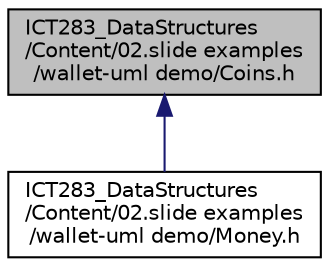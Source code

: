 digraph "ICT283_DataStructures/Content/02.slide examples/wallet-uml demo/Coins.h"
{
  edge [fontname="Helvetica",fontsize="10",labelfontname="Helvetica",labelfontsize="10"];
  node [fontname="Helvetica",fontsize="10",shape=record];
  Node1 [label="ICT283_DataStructures\l/Content/02.slide examples\l/wallet-uml demo/Coins.h",height=0.2,width=0.4,color="black", fillcolor="grey75", style="filled", fontcolor="black"];
  Node1 -> Node2 [dir="back",color="midnightblue",fontsize="10",style="solid",fontname="Helvetica"];
  Node2 [label="ICT283_DataStructures\l/Content/02.slide examples\l/wallet-uml demo/Money.h",height=0.2,width=0.4,color="black", fillcolor="white", style="filled",URL="$_i_c_t283___data_structures_2_content_202_8slide_01examples_2wallet-uml_01demo_2_money_8h.html"];
}
